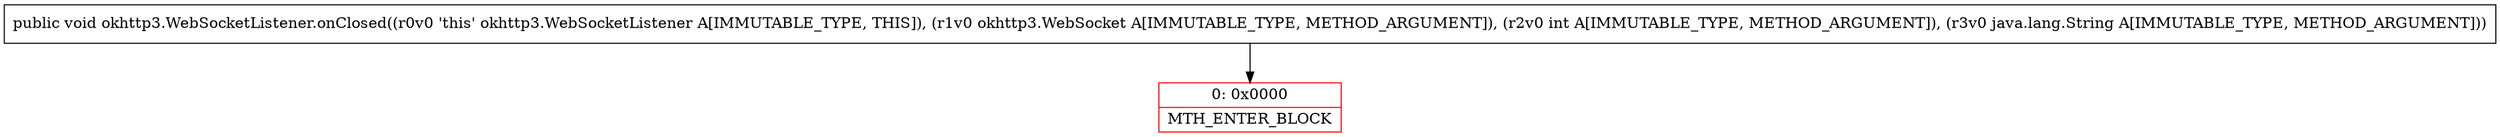 digraph "CFG forokhttp3.WebSocketListener.onClosed(Lokhttp3\/WebSocket;ILjava\/lang\/String;)V" {
subgraph cluster_Region_1740804213 {
label = "R(0)";
node [shape=record,color=blue];
}
Node_0 [shape=record,color=red,label="{0\:\ 0x0000|MTH_ENTER_BLOCK\l}"];
MethodNode[shape=record,label="{public void okhttp3.WebSocketListener.onClosed((r0v0 'this' okhttp3.WebSocketListener A[IMMUTABLE_TYPE, THIS]), (r1v0 okhttp3.WebSocket A[IMMUTABLE_TYPE, METHOD_ARGUMENT]), (r2v0 int A[IMMUTABLE_TYPE, METHOD_ARGUMENT]), (r3v0 java.lang.String A[IMMUTABLE_TYPE, METHOD_ARGUMENT])) }"];
MethodNode -> Node_0;
}

